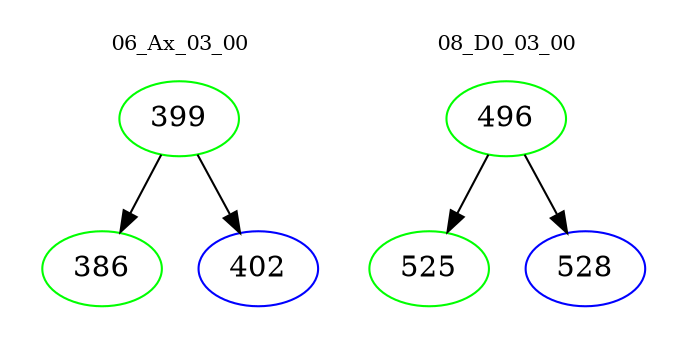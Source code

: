 digraph{
subgraph cluster_0 {
color = white
label = "06_Ax_03_00";
fontsize=10;
T0_399 [label="399", color="green"]
T0_399 -> T0_386 [color="black"]
T0_386 [label="386", color="green"]
T0_399 -> T0_402 [color="black"]
T0_402 [label="402", color="blue"]
}
subgraph cluster_1 {
color = white
label = "08_D0_03_00";
fontsize=10;
T1_496 [label="496", color="green"]
T1_496 -> T1_525 [color="black"]
T1_525 [label="525", color="green"]
T1_496 -> T1_528 [color="black"]
T1_528 [label="528", color="blue"]
}
}
